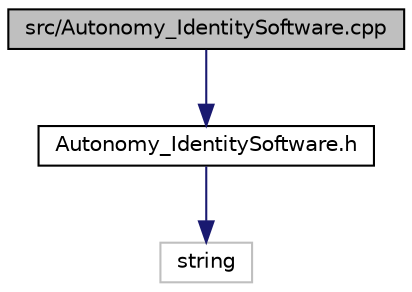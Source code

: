 digraph "src/Autonomy_IdentitySoftware.cpp"
{
 // LATEX_PDF_SIZE
  edge [fontname="Helvetica",fontsize="10",labelfontname="Helvetica",labelfontsize="10"];
  node [fontname="Helvetica",fontsize="10",shape=record];
  Node1 [label="src/Autonomy_IdentitySoftware.cpp",height=0.2,width=0.4,color="black", fillcolor="grey75", style="filled", fontcolor="black",tooltip="Implements the Autonomy_IdentitySoftware class. Handler for incrementing and tracking software versio..."];
  Node1 -> Node2 [color="midnightblue",fontsize="10",style="solid",fontname="Helvetica"];
  Node2 [label="Autonomy_IdentitySoftware.h",height=0.2,width=0.4,color="black", fillcolor="white", style="filled",URL="$Autonomy__IdentitySoftware_8h.html",tooltip="Defines the Autonomy_IdentitySoftware class."];
  Node2 -> Node3 [color="midnightblue",fontsize="10",style="solid",fontname="Helvetica"];
  Node3 [label="string",height=0.2,width=0.4,color="grey75", fillcolor="white", style="filled",tooltip=" "];
}
